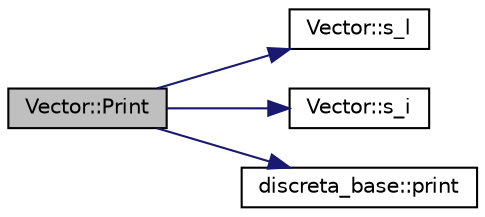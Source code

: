 digraph "Vector::Print"
{
  edge [fontname="Helvetica",fontsize="10",labelfontname="Helvetica",labelfontsize="10"];
  node [fontname="Helvetica",fontsize="10",shape=record];
  rankdir="LR";
  Node4279 [label="Vector::Print",height=0.2,width=0.4,color="black", fillcolor="grey75", style="filled", fontcolor="black"];
  Node4279 -> Node4280 [color="midnightblue",fontsize="10",style="solid",fontname="Helvetica"];
  Node4280 [label="Vector::s_l",height=0.2,width=0.4,color="black", fillcolor="white", style="filled",URL="$d5/db2/class_vector.html#ad2dc082288f858d22a528832289e0704"];
  Node4279 -> Node4281 [color="midnightblue",fontsize="10",style="solid",fontname="Helvetica"];
  Node4281 [label="Vector::s_i",height=0.2,width=0.4,color="black", fillcolor="white", style="filled",URL="$d5/db2/class_vector.html#a1c4fe1752523df8119f70dd550244871"];
  Node4279 -> Node4282 [color="midnightblue",fontsize="10",style="solid",fontname="Helvetica"];
  Node4282 [label="discreta_base::print",height=0.2,width=0.4,color="black", fillcolor="white", style="filled",URL="$d7/d71/classdiscreta__base.html#a036e48bc058347046fc9b73dd0951478"];
}
